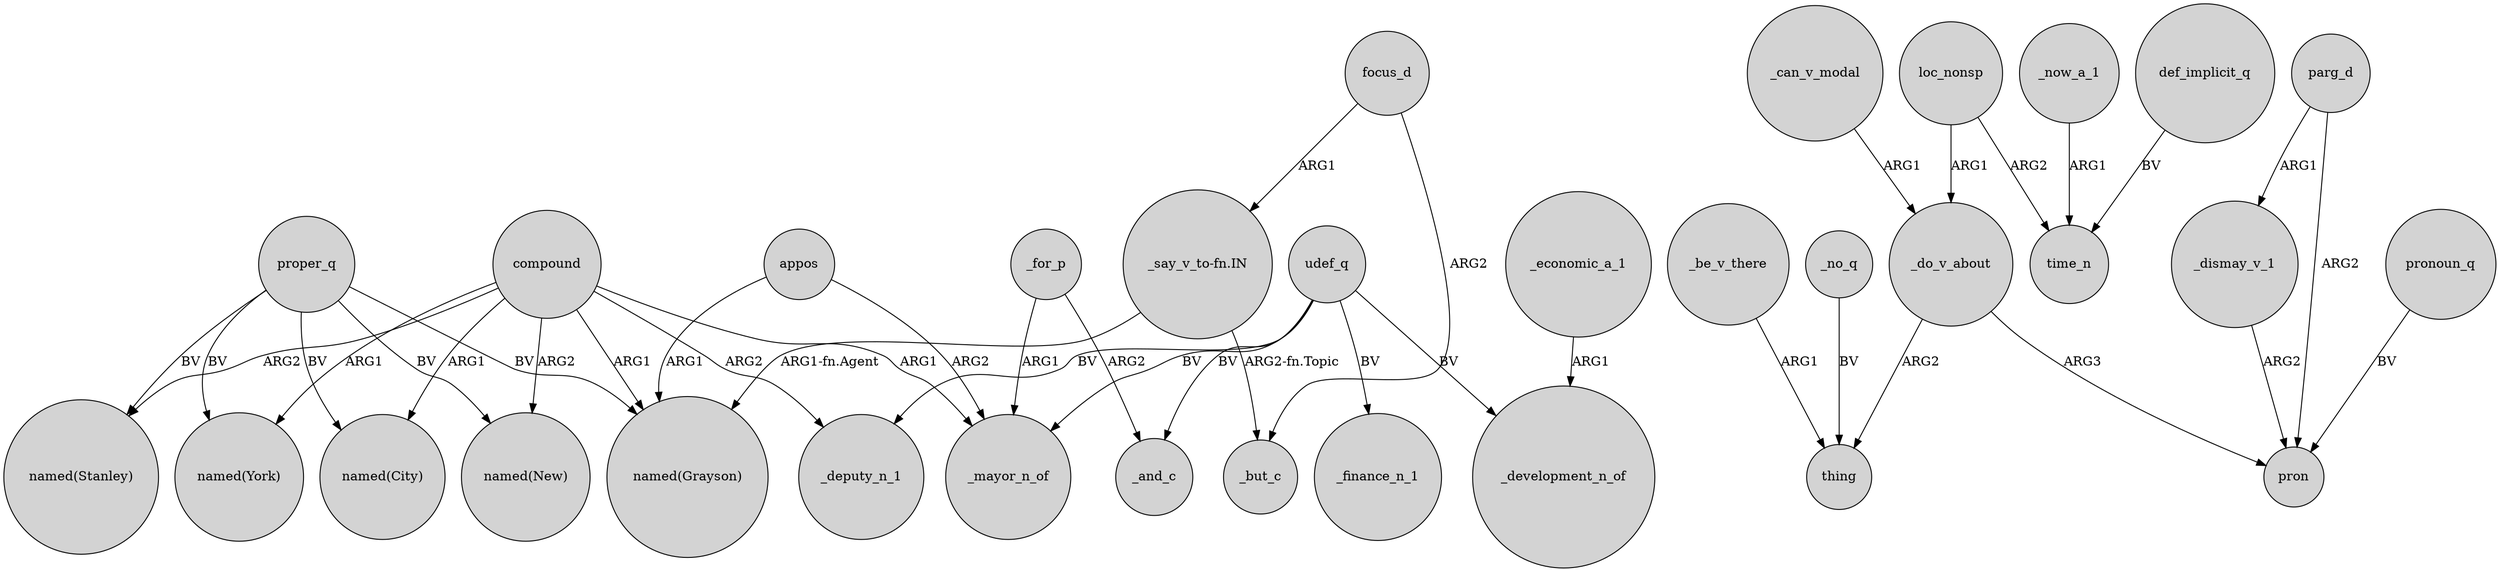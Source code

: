 digraph {
	node [shape=circle style=filled]
	appos -> "named(Grayson)" [label=ARG1]
	proper_q -> "named(Grayson)" [label=BV]
	_dismay_v_1 -> pron [label=ARG2]
	compound -> "named(New)" [label=ARG2]
	udef_q -> _finance_n_1 [label=BV]
	compound -> _mayor_n_of [label=ARG1]
	proper_q -> "named(New)" [label=BV]
	compound -> "named(Grayson)" [label=ARG1]
	_be_v_there -> thing [label=ARG1]
	compound -> _deputy_n_1 [label=ARG2]
	_for_p -> _mayor_n_of [label=ARG1]
	_can_v_modal -> _do_v_about [label=ARG1]
	_for_p -> _and_c [label=ARG2]
	udef_q -> _mayor_n_of [label=BV]
	focus_d -> "_say_v_to-fn.IN" [label=ARG1]
	parg_d -> _dismay_v_1 [label=ARG1]
	focus_d -> _but_c [label=ARG2]
	"_say_v_to-fn.IN" -> _but_c [label="ARG2-fn.Topic"]
	parg_d -> pron [label=ARG2]
	loc_nonsp -> time_n [label=ARG2]
	appos -> _mayor_n_of [label=ARG2]
	_economic_a_1 -> _development_n_of [label=ARG1]
	pronoun_q -> pron [label=BV]
	compound -> "named(York)" [label=ARG1]
	_do_v_about -> thing [label=ARG2]
	udef_q -> _deputy_n_1 [label=BV]
	"_say_v_to-fn.IN" -> "named(Grayson)" [label="ARG1-fn.Agent"]
	proper_q -> "named(City)" [label=BV]
	_no_q -> thing [label=BV]
	_now_a_1 -> time_n [label=ARG1]
	proper_q -> "named(Stanley)" [label=BV]
	loc_nonsp -> _do_v_about [label=ARG1]
	compound -> "named(City)" [label=ARG1]
	udef_q -> _development_n_of [label=BV]
	_do_v_about -> pron [label=ARG3]
	compound -> "named(Stanley)" [label=ARG2]
	proper_q -> "named(York)" [label=BV]
	udef_q -> _and_c [label=BV]
	def_implicit_q -> time_n [label=BV]
}

